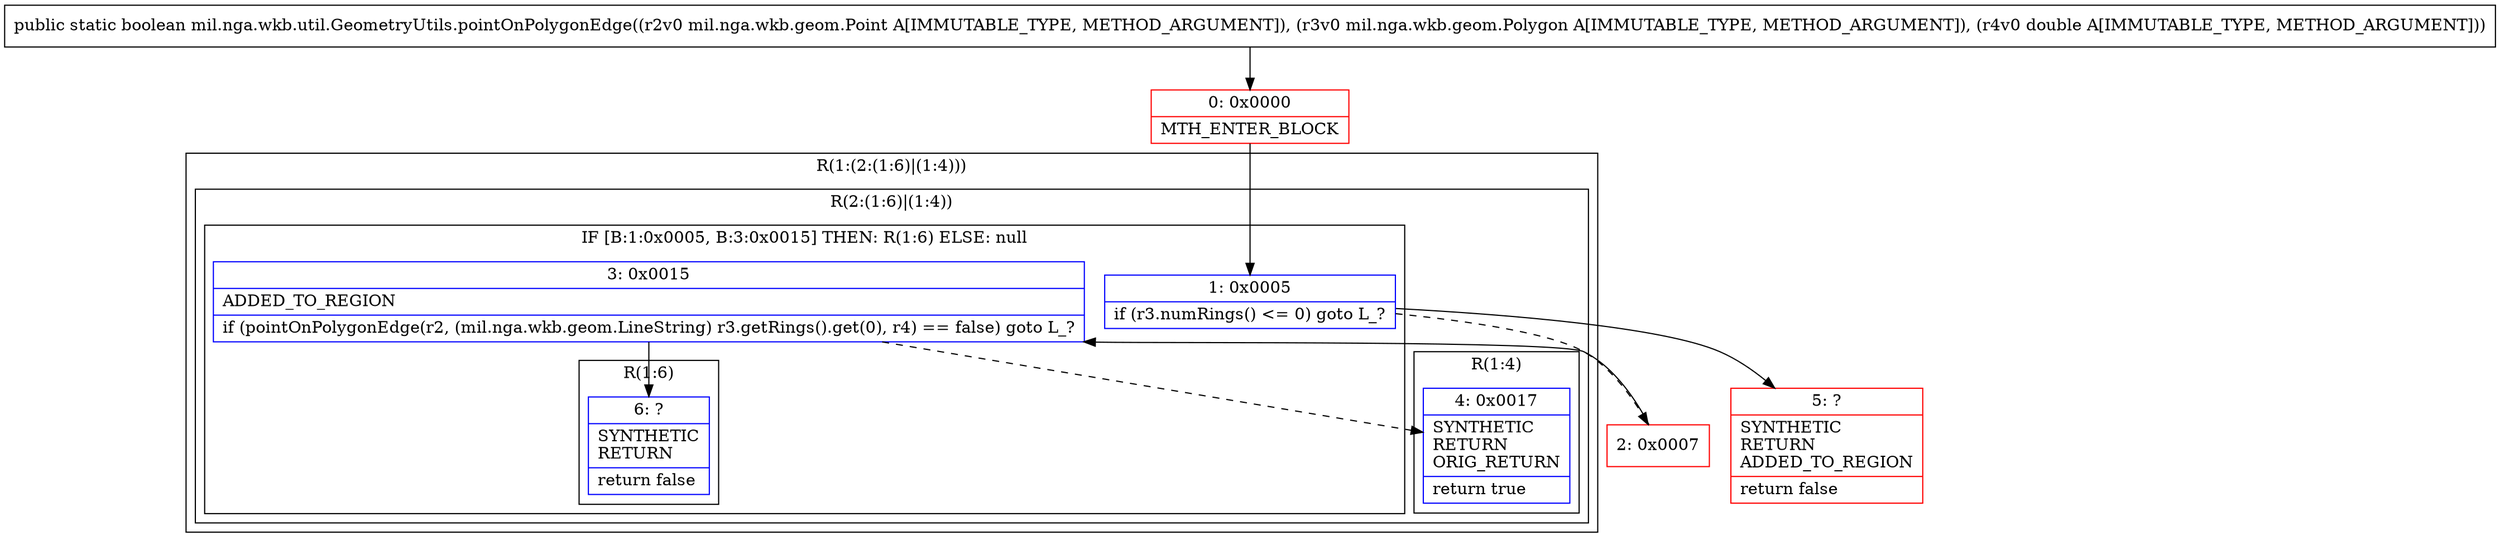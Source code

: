 digraph "CFG formil.nga.wkb.util.GeometryUtils.pointOnPolygonEdge(Lmil\/nga\/wkb\/geom\/Point;Lmil\/nga\/wkb\/geom\/Polygon;D)Z" {
subgraph cluster_Region_613487347 {
label = "R(1:(2:(1:6)|(1:4)))";
node [shape=record,color=blue];
subgraph cluster_Region_58164444 {
label = "R(2:(1:6)|(1:4))";
node [shape=record,color=blue];
subgraph cluster_IfRegion_839779376 {
label = "IF [B:1:0x0005, B:3:0x0015] THEN: R(1:6) ELSE: null";
node [shape=record,color=blue];
Node_1 [shape=record,label="{1\:\ 0x0005|if (r3.numRings() \<= 0) goto L_?\l}"];
Node_3 [shape=record,label="{3\:\ 0x0015|ADDED_TO_REGION\l|if (pointOnPolygonEdge(r2, (mil.nga.wkb.geom.LineString) r3.getRings().get(0), r4) == false) goto L_?\l}"];
subgraph cluster_Region_316253743 {
label = "R(1:6)";
node [shape=record,color=blue];
Node_6 [shape=record,label="{6\:\ ?|SYNTHETIC\lRETURN\l|return false\l}"];
}
}
subgraph cluster_Region_1047738381 {
label = "R(1:4)";
node [shape=record,color=blue];
Node_4 [shape=record,label="{4\:\ 0x0017|SYNTHETIC\lRETURN\lORIG_RETURN\l|return true\l}"];
}
}
}
Node_0 [shape=record,color=red,label="{0\:\ 0x0000|MTH_ENTER_BLOCK\l}"];
Node_2 [shape=record,color=red,label="{2\:\ 0x0007}"];
Node_5 [shape=record,color=red,label="{5\:\ ?|SYNTHETIC\lRETURN\lADDED_TO_REGION\l|return false\l}"];
MethodNode[shape=record,label="{public static boolean mil.nga.wkb.util.GeometryUtils.pointOnPolygonEdge((r2v0 mil.nga.wkb.geom.Point A[IMMUTABLE_TYPE, METHOD_ARGUMENT]), (r3v0 mil.nga.wkb.geom.Polygon A[IMMUTABLE_TYPE, METHOD_ARGUMENT]), (r4v0 double A[IMMUTABLE_TYPE, METHOD_ARGUMENT])) }"];
MethodNode -> Node_0;
Node_1 -> Node_2[style=dashed];
Node_1 -> Node_5;
Node_3 -> Node_4[style=dashed];
Node_3 -> Node_6;
Node_0 -> Node_1;
Node_2 -> Node_3;
}

